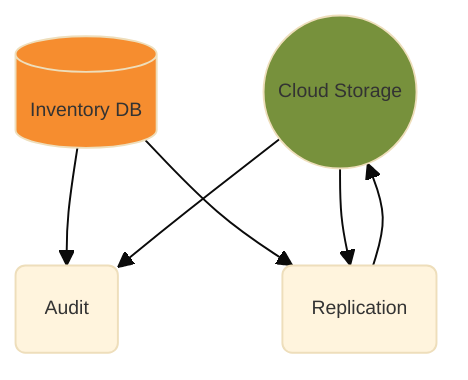 %%{init: {'theme': 'base', 'themeVariables': { 'fontSize': '10px'}}}%%
graph TD
    CLOUD(("Cloud Storage"))
    RDS[(Inventory DB)]
    AUD(Audit)
    REP(Replication)
    RDS --> AUD
    RDS --> REP
    CLOUD --> AUD
    CLOUD --> REP
    REP --> CLOUD

    style CLOUD fill:#77913C
    style RDS fill:#F68D2F